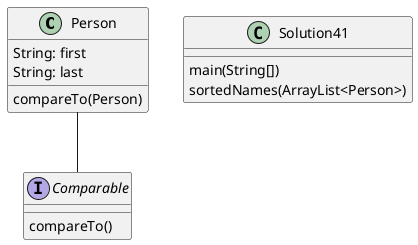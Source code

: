 @startuml

class Person{
    String: first
    String: last

    compareTo(Person)
}

class Solution41{
    main(String[])
    sortedNames(ArrayList<Person>)
}

Person -- Comparable

interface Comparable{
    compareTo()
}
@enduml